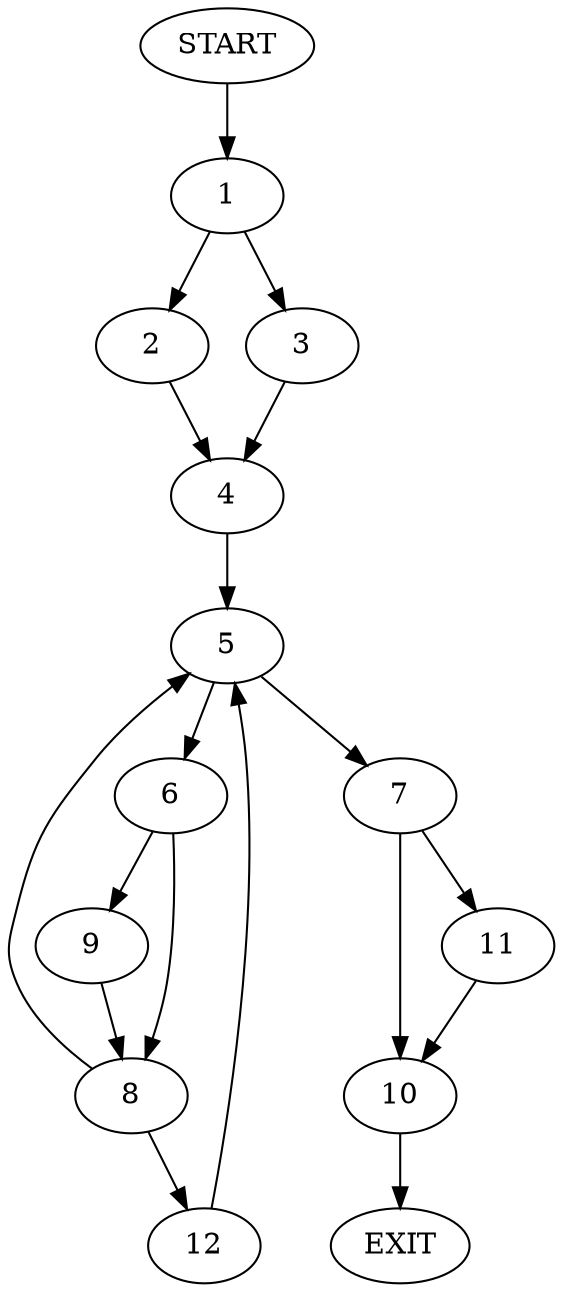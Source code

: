 digraph {
0 [label="START"]
13 [label="EXIT"]
0 -> 1
1 -> 2
1 -> 3
3 -> 4
2 -> 4
4 -> 5
5 -> 6
5 -> 7
6 -> 8
6 -> 9
7 -> 10
7 -> 11
9 -> 8
8 -> 5
8 -> 12
12 -> 5
11 -> 10
10 -> 13
}
